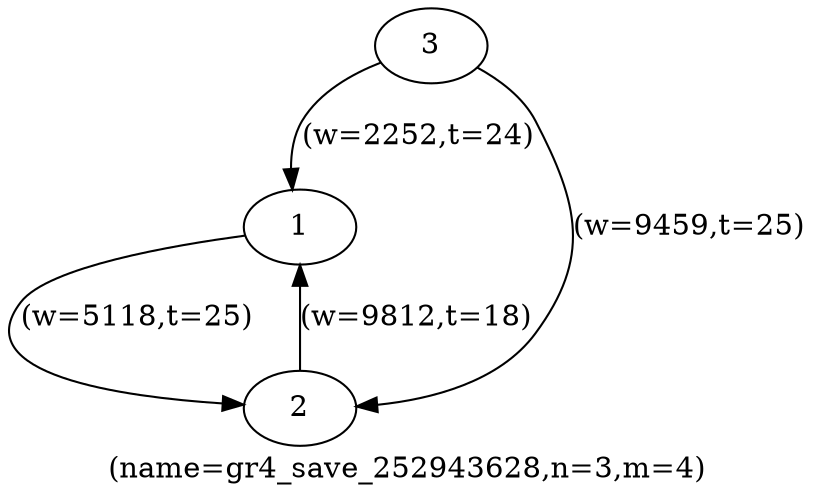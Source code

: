digraph gr4_save_252943628 {
label="(name=gr4_save_252943628,n=3,m=4)";
	1 -> 2 [label="(w=5118,t=25)"];
	2 -> 1 [label="(w=9812,t=18)"];
	3 -> 1 [label="(w=2252,t=24)"];
	3 -> 2 [label="(w=9459,t=25)"];
1 [label="1"];
3 [label="3"];
2 [label="2"];
}
